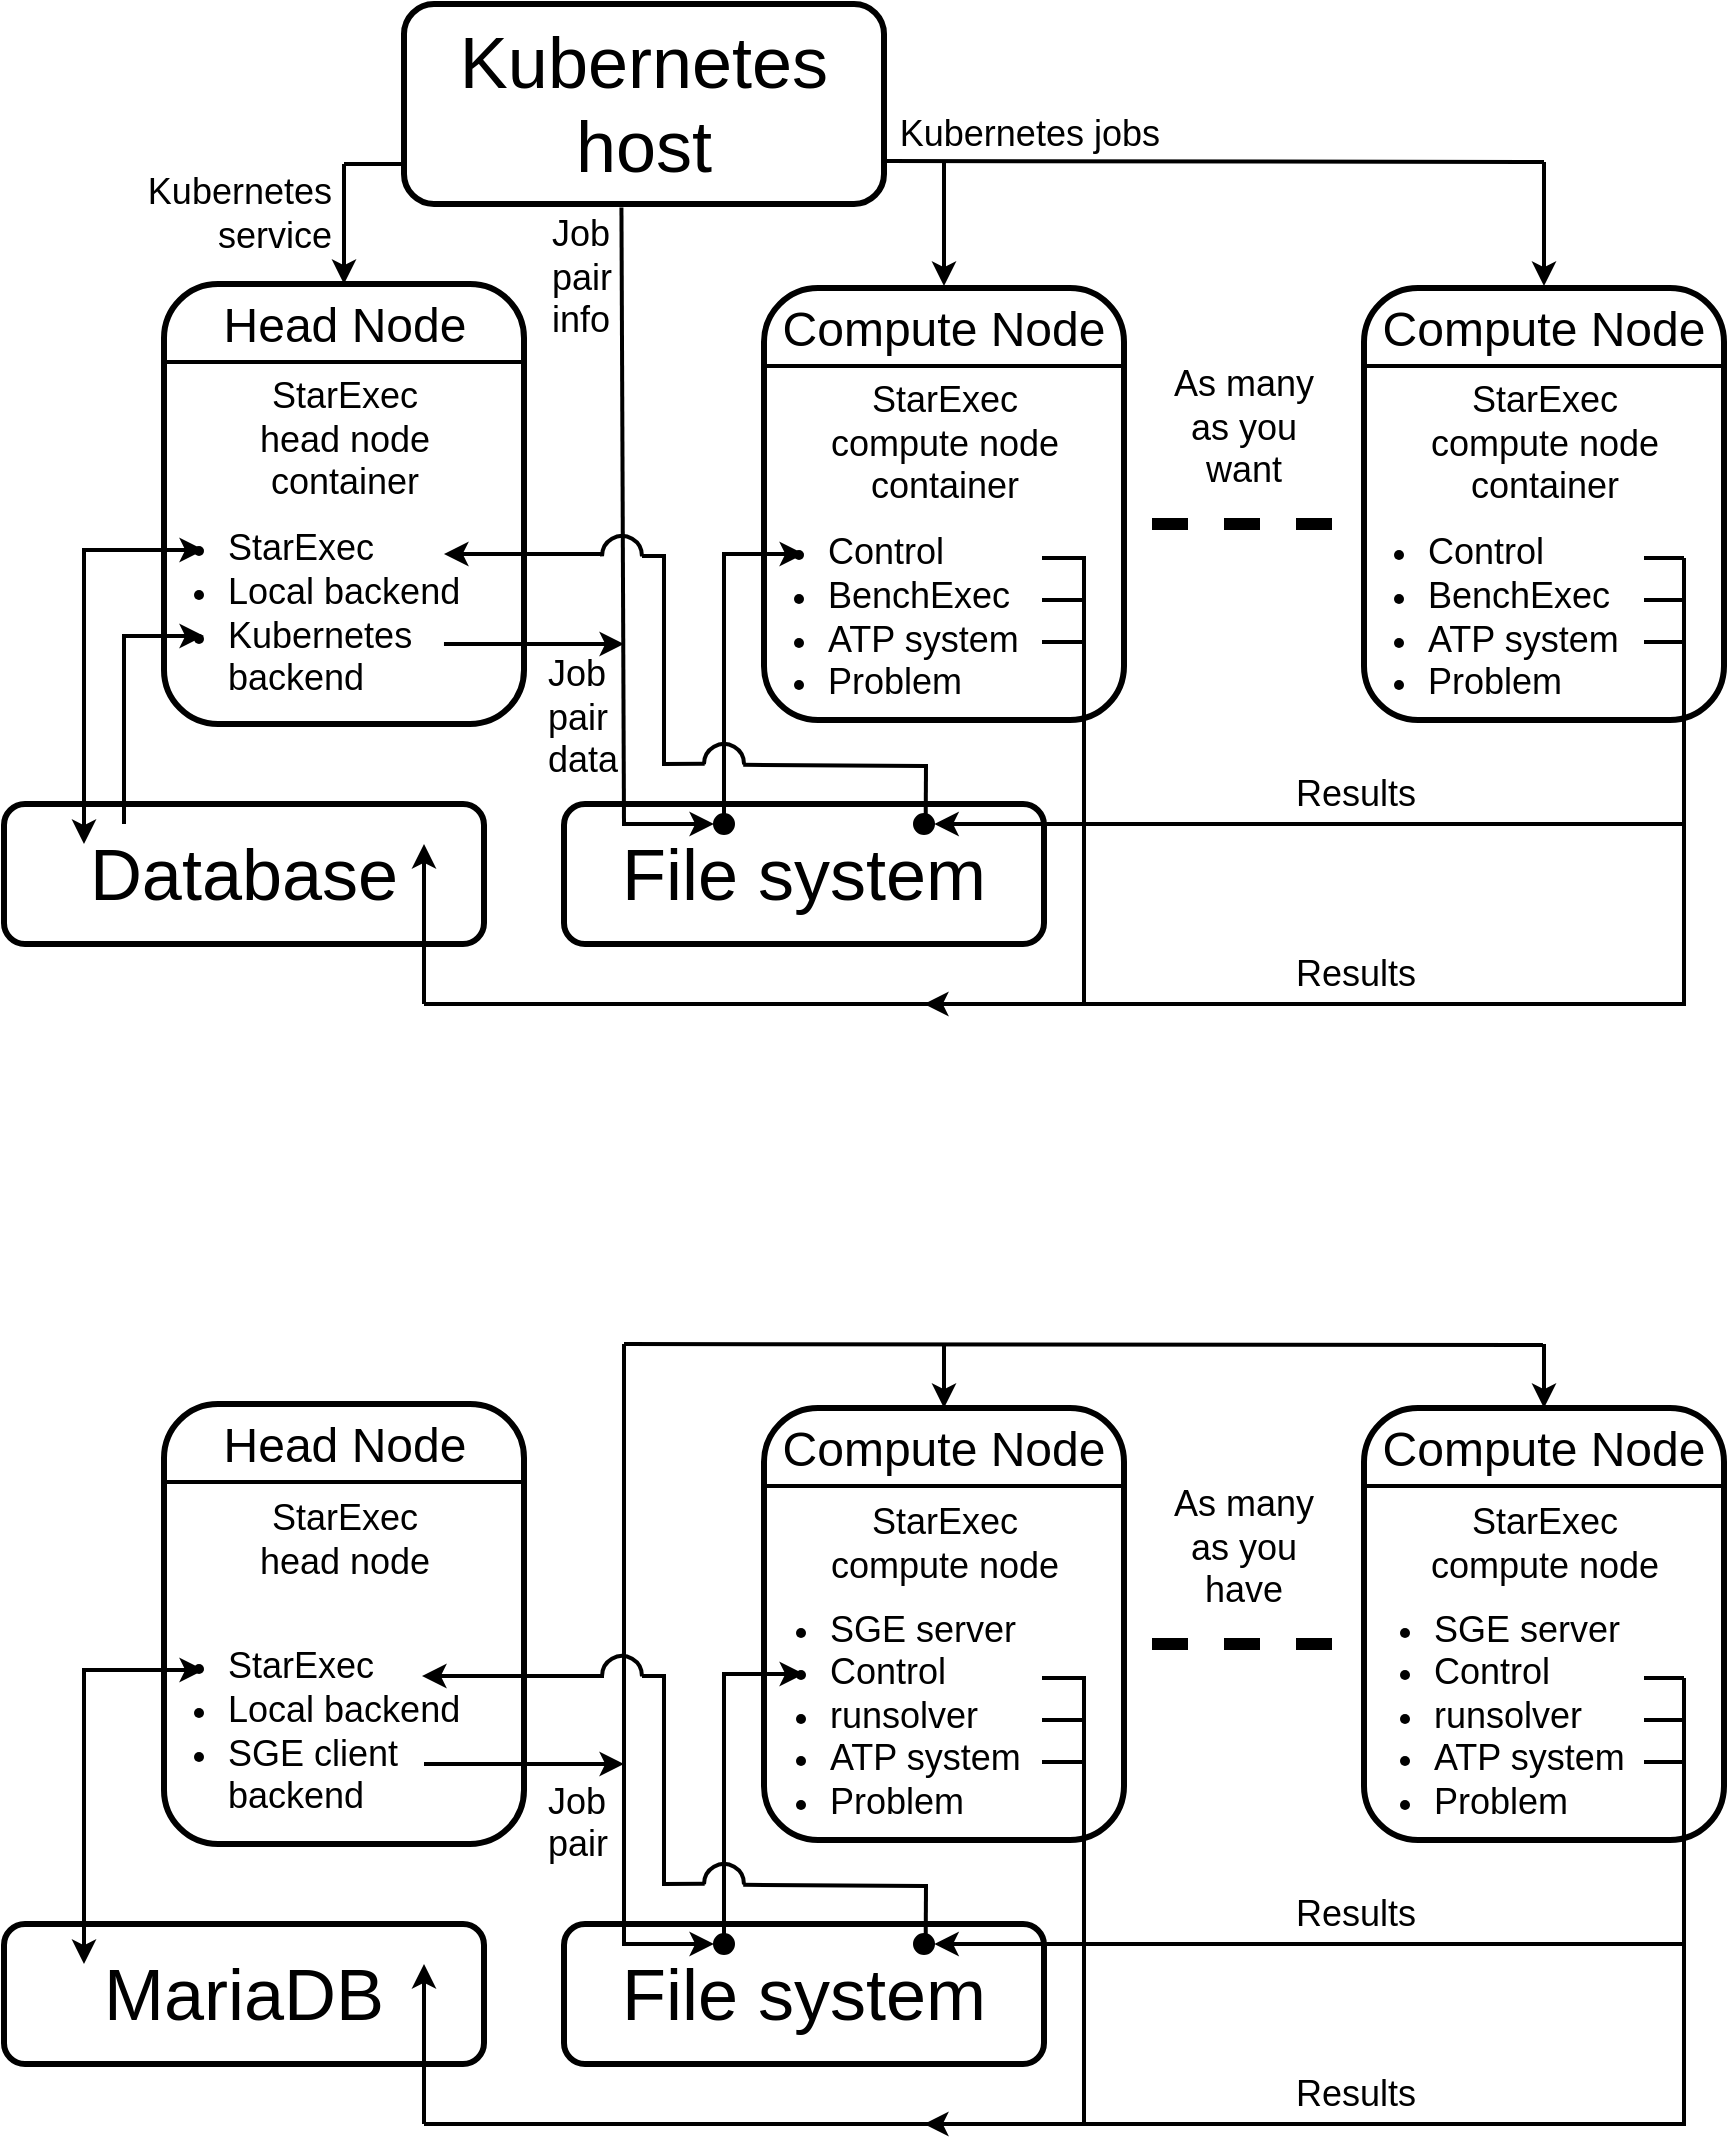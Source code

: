 <mxfile version="24.1.0" type="device">
  <diagram name="Page-1" id="QK5RZ8yjPA_ozSYLNsLS">
    <mxGraphModel dx="685" dy="589" grid="1" gridSize="10" guides="1" tooltips="1" connect="0" arrows="0" fold="1" page="1" pageScale="1" pageWidth="1100" pageHeight="850" math="0" shadow="0">
      <root>
        <mxCell id="0" />
        <mxCell id="1" parent="0" />
        <mxCell id="i8nAKIxyEa4UH_frVO4T-12" value="" style="group" parent="1" vertex="1" connectable="0">
          <mxGeometry x="80" y="490" width="240" height="90" as="geometry" />
        </mxCell>
        <mxCell id="i8nAKIxyEa4UH_frVO4T-5" value="" style="rounded=1;whiteSpace=wrap;html=1;strokeWidth=3;container=0;" parent="i8nAKIxyEa4UH_frVO4T-12" vertex="1">
          <mxGeometry y="10" width="240" height="70" as="geometry" />
        </mxCell>
        <mxCell id="i8nAKIxyEa4UH_frVO4T-6" value="&lt;p style=&quot;margin: 0px; font-variant-numeric: normal; font-variant-east-asian: normal; font-variant-alternates: normal; font-kerning: auto; font-optical-sizing: auto; font-feature-settings: normal; font-variation-settings: normal; font-variant-position: normal; font-stretch: normal; font-size: 36px; line-height: normal; text-align: start;&quot; class=&quot;p1&quot;&gt;Database&lt;/p&gt;" style="text;strokeColor=none;align=center;fillColor=none;html=1;verticalAlign=middle;whiteSpace=wrap;rounded=0;container=0;" parent="i8nAKIxyEa4UH_frVO4T-12" vertex="1">
          <mxGeometry x="5" width="230" height="90" as="geometry" />
        </mxCell>
        <mxCell id="i8nAKIxyEa4UH_frVO4T-13" value="" style="group;fillColor=none;" parent="1" vertex="1" connectable="0">
          <mxGeometry x="360" y="490" width="240" height="90" as="geometry" />
        </mxCell>
        <mxCell id="i8nAKIxyEa4UH_frVO4T-14" value="" style="rounded=1;whiteSpace=wrap;html=1;strokeWidth=3;container=0;fillColor=none;" parent="i8nAKIxyEa4UH_frVO4T-13" vertex="1">
          <mxGeometry y="10" width="240" height="70" as="geometry" />
        </mxCell>
        <mxCell id="i8nAKIxyEa4UH_frVO4T-15" value="&lt;p style=&quot;margin: 0px; font-variant-numeric: normal; font-variant-east-asian: normal; font-variant-alternates: normal; font-kerning: auto; font-optical-sizing: auto; font-feature-settings: normal; font-variation-settings: normal; font-variant-position: normal; font-stretch: normal; font-size: 36px; line-height: normal; text-align: start;&quot; class=&quot;p1&quot;&gt;File system&lt;/p&gt;" style="text;strokeColor=none;align=center;fillColor=none;html=1;verticalAlign=middle;whiteSpace=wrap;rounded=0;container=0;" parent="i8nAKIxyEa4UH_frVO4T-13" vertex="1">
          <mxGeometry x="5" width="230" height="90" as="geometry" />
        </mxCell>
        <mxCell id="GTZEqGsYLn5fTDWphI8U-33" value="" style="ellipse;whiteSpace=wrap;html=1;aspect=fixed;fillColor=#000000;" parent="i8nAKIxyEa4UH_frVO4T-13" vertex="1">
          <mxGeometry x="175" y="15" width="10" height="10" as="geometry" />
        </mxCell>
        <mxCell id="GTZEqGsYLn5fTDWphI8U-36" value="" style="ellipse;whiteSpace=wrap;html=1;aspect=fixed;fillColor=#000000;" parent="i8nAKIxyEa4UH_frVO4T-13" vertex="1">
          <mxGeometry x="75" y="15" width="10" height="10" as="geometry" />
        </mxCell>
        <mxCell id="GTZEqGsYLn5fTDWphI8U-50" value="" style="endArrow=classic;html=1;rounded=0;strokeWidth=2;entryX=0;entryY=0.5;entryDx=0;entryDy=0;" parent="i8nAKIxyEa4UH_frVO4T-13" target="GTZEqGsYLn5fTDWphI8U-36" edge="1">
          <mxGeometry width="50" height="50" relative="1" as="geometry">
            <mxPoint x="30" y="20" as="sourcePoint" />
            <mxPoint x="20" y="-160" as="targetPoint" />
          </mxGeometry>
        </mxCell>
        <mxCell id="GTZEqGsYLn5fTDWphI8U-23" value="" style="group;fillColor=none;" parent="1" vertex="1" connectable="0">
          <mxGeometry x="450" y="242" width="190" height="216" as="geometry" />
        </mxCell>
        <mxCell id="GTZEqGsYLn5fTDWphI8U-6" value="" style="rounded=1;whiteSpace=wrap;html=1;strokeWidth=3;" parent="GTZEqGsYLn5fTDWphI8U-23" vertex="1">
          <mxGeometry x="10" width="180" height="216" as="geometry" />
        </mxCell>
        <mxCell id="GTZEqGsYLn5fTDWphI8U-7" value="&lt;font style=&quot;font-size: 24px;&quot;&gt;Compute Node&lt;/font&gt;" style="text;strokeColor=none;align=center;fillColor=none;html=1;verticalAlign=middle;whiteSpace=wrap;rounded=0;" parent="GTZEqGsYLn5fTDWphI8U-23" vertex="1">
          <mxGeometry x="13.5" y="6" width="171.5" height="30" as="geometry" />
        </mxCell>
        <mxCell id="GTZEqGsYLn5fTDWphI8U-8" value="&lt;font style=&quot;font-size: 18px;&quot;&gt;StarExec&lt;/font&gt;&lt;div style=&quot;font-size: 18px;&quot;&gt;&lt;font style=&quot;font-size: 18px;&quot;&gt;compute node&lt;/font&gt;&lt;/div&gt;&lt;div style=&quot;font-size: 18px;&quot;&gt;&lt;font style=&quot;font-size: 18px;&quot;&gt;container&lt;/font&gt;&lt;/div&gt;" style="text;strokeColor=none;align=center;fillColor=none;html=1;verticalAlign=middle;whiteSpace=wrap;rounded=0;" parent="GTZEqGsYLn5fTDWphI8U-23" vertex="1">
          <mxGeometry x="17.5" y="46" width="165" height="64" as="geometry" />
        </mxCell>
        <mxCell id="GTZEqGsYLn5fTDWphI8U-9" value="&lt;ul style=&quot;font-size: 18px;&quot;&gt;&lt;li&gt;&lt;font style=&quot;font-size: 18px;&quot;&gt;Control&lt;/font&gt;&lt;/li&gt;&lt;li&gt;BenchExec&lt;/li&gt;&lt;li&gt;&lt;font style=&quot;font-size: 18px;&quot;&gt;ATP system&lt;/font&gt;&lt;/li&gt;&lt;li&gt;&lt;font style=&quot;font-size: 18px;&quot;&gt;Problem&lt;/font&gt;&lt;/li&gt;&lt;/ul&gt;" style="text;strokeColor=none;align=left;fillColor=none;html=1;verticalAlign=middle;whiteSpace=wrap;rounded=0;" parent="GTZEqGsYLn5fTDWphI8U-23" vertex="1">
          <mxGeometry y="120" width="165" height="90" as="geometry" />
        </mxCell>
        <mxCell id="GTZEqGsYLn5fTDWphI8U-10" value="" style="endArrow=none;html=1;rounded=0;strokeWidth=2;" parent="GTZEqGsYLn5fTDWphI8U-23" edge="1">
          <mxGeometry width="50" height="50" relative="1" as="geometry">
            <mxPoint x="10" y="39" as="sourcePoint" />
            <mxPoint x="190" y="39" as="targetPoint" />
          </mxGeometry>
        </mxCell>
        <mxCell id="GTZEqGsYLn5fTDWphI8U-11" style="edgeStyle=orthogonalEdgeStyle;rounded=0;orthogonalLoop=1;jettySize=auto;html=1;exitX=0.5;exitY=1;exitDx=0;exitDy=0;" parent="GTZEqGsYLn5fTDWphI8U-23" source="GTZEqGsYLn5fTDWphI8U-6" target="GTZEqGsYLn5fTDWphI8U-6" edge="1">
          <mxGeometry relative="1" as="geometry" />
        </mxCell>
        <mxCell id="GTZEqGsYLn5fTDWphI8U-89" value="" style="endArrow=none;html=1;rounded=0;strokeWidth=2;" parent="GTZEqGsYLn5fTDWphI8U-23" edge="1">
          <mxGeometry width="50" height="50" relative="1" as="geometry">
            <mxPoint x="149" y="135" as="sourcePoint" />
            <mxPoint x="169" y="135" as="targetPoint" />
          </mxGeometry>
        </mxCell>
        <mxCell id="GTZEqGsYLn5fTDWphI8U-54" value="" style="endArrow=classic;html=1;rounded=0;strokeWidth=2;entryX=0.182;entryY=0.089;entryDx=0;entryDy=0;entryPerimeter=0;" parent="GTZEqGsYLn5fTDWphI8U-23" edge="1">
          <mxGeometry width="50" height="50" relative="1" as="geometry">
            <mxPoint x="-10" y="133" as="sourcePoint" />
            <mxPoint x="30.03" y="133.01" as="targetPoint" />
          </mxGeometry>
        </mxCell>
        <mxCell id="GTZEqGsYLn5fTDWphI8U-24" value="" style="group" parent="1" vertex="1" connectable="0">
          <mxGeometry x="750" y="242" width="190" height="216" as="geometry" />
        </mxCell>
        <mxCell id="GTZEqGsYLn5fTDWphI8U-25" value="" style="rounded=1;whiteSpace=wrap;html=1;strokeWidth=3;fillColor=default;" parent="GTZEqGsYLn5fTDWphI8U-24" vertex="1">
          <mxGeometry x="10" width="180" height="216" as="geometry" />
        </mxCell>
        <mxCell id="GTZEqGsYLn5fTDWphI8U-26" value="&lt;font style=&quot;font-size: 24px;&quot;&gt;Compute Node&lt;/font&gt;" style="text;strokeColor=none;align=center;fillColor=none;html=1;verticalAlign=middle;whiteSpace=wrap;rounded=0;" parent="GTZEqGsYLn5fTDWphI8U-24" vertex="1">
          <mxGeometry x="13.5" y="6" width="171.5" height="30" as="geometry" />
        </mxCell>
        <mxCell id="GTZEqGsYLn5fTDWphI8U-27" value="&lt;font style=&quot;font-size: 18px;&quot;&gt;StarExec&lt;/font&gt;&lt;div style=&quot;font-size: 18px;&quot;&gt;&lt;font style=&quot;font-size: 18px;&quot;&gt;compute node&lt;/font&gt;&lt;/div&gt;&lt;div style=&quot;font-size: 18px;&quot;&gt;&lt;font style=&quot;font-size: 18px;&quot;&gt;container&lt;/font&gt;&lt;/div&gt;" style="text;strokeColor=none;align=center;fillColor=none;html=1;verticalAlign=middle;whiteSpace=wrap;rounded=0;" parent="GTZEqGsYLn5fTDWphI8U-24" vertex="1">
          <mxGeometry x="17.5" y="46" width="165" height="64" as="geometry" />
        </mxCell>
        <mxCell id="GTZEqGsYLn5fTDWphI8U-28" value="&lt;ul style=&quot;font-size: 18px;&quot;&gt;&lt;li&gt;&lt;font style=&quot;font-size: 18px;&quot;&gt;Control&lt;/font&gt;&lt;/li&gt;&lt;li&gt;BenchExec&lt;/li&gt;&lt;li&gt;&lt;font style=&quot;font-size: 18px;&quot;&gt;ATP system&lt;/font&gt;&lt;/li&gt;&lt;li&gt;&lt;font style=&quot;font-size: 18px;&quot;&gt;Problem&lt;/font&gt;&lt;/li&gt;&lt;/ul&gt;" style="text;strokeColor=none;align=left;fillColor=none;html=1;verticalAlign=middle;whiteSpace=wrap;rounded=0;" parent="GTZEqGsYLn5fTDWphI8U-24" vertex="1">
          <mxGeometry y="120" width="165" height="90" as="geometry" />
        </mxCell>
        <mxCell id="GTZEqGsYLn5fTDWphI8U-29" value="" style="endArrow=none;html=1;rounded=0;strokeWidth=2;" parent="GTZEqGsYLn5fTDWphI8U-24" edge="1">
          <mxGeometry width="50" height="50" relative="1" as="geometry">
            <mxPoint x="10" y="39" as="sourcePoint" />
            <mxPoint x="190" y="39" as="targetPoint" />
          </mxGeometry>
        </mxCell>
        <mxCell id="GTZEqGsYLn5fTDWphI8U-30" style="edgeStyle=orthogonalEdgeStyle;rounded=0;orthogonalLoop=1;jettySize=auto;html=1;exitX=0.5;exitY=1;exitDx=0;exitDy=0;" parent="GTZEqGsYLn5fTDWphI8U-24" source="GTZEqGsYLn5fTDWphI8U-25" target="GTZEqGsYLn5fTDWphI8U-25" edge="1">
          <mxGeometry relative="1" as="geometry" />
        </mxCell>
        <mxCell id="GTZEqGsYLn5fTDWphI8U-41" value="" style="endArrow=none;html=1;rounded=0;strokeWidth=2;" parent="GTZEqGsYLn5fTDWphI8U-24" edge="1">
          <mxGeometry width="50" height="50" relative="1" as="geometry">
            <mxPoint x="150" y="156" as="sourcePoint" />
            <mxPoint x="170" y="156" as="targetPoint" />
          </mxGeometry>
        </mxCell>
        <mxCell id="GTZEqGsYLn5fTDWphI8U-31" value="" style="endArrow=none;dashed=1;html=1;rounded=0;strokeWidth=6;entryX=0;entryY=0;entryDx=0;entryDy=0;" parent="1" edge="1">
          <mxGeometry width="50" height="50" relative="1" as="geometry">
            <mxPoint x="654" y="360" as="sourcePoint" />
            <mxPoint x="754" y="360" as="targetPoint" />
          </mxGeometry>
        </mxCell>
        <mxCell id="GTZEqGsYLn5fTDWphI8U-32" value="&lt;span style=&quot;font-size: 18px;&quot;&gt;As many&lt;/span&gt;&lt;div&gt;&lt;span style=&quot;font-size: 18px;&quot;&gt;as you&lt;/span&gt;&lt;/div&gt;&lt;div&gt;&lt;span style=&quot;font-size: 18px;&quot;&gt;want&lt;/span&gt;&lt;/div&gt;" style="text;strokeColor=none;align=center;fillColor=none;html=1;verticalAlign=middle;whiteSpace=wrap;rounded=0;" parent="1" vertex="1">
          <mxGeometry x="650" y="280" width="100" height="64" as="geometry" />
        </mxCell>
        <mxCell id="GTZEqGsYLn5fTDWphI8U-38" value="" style="endArrow=none;html=1;rounded=0;strokeWidth=2;" parent="1" edge="1">
          <mxGeometry width="50" height="50" relative="1" as="geometry">
            <mxPoint x="920" y="601" as="sourcePoint" />
            <mxPoint x="920" y="377" as="targetPoint" />
          </mxGeometry>
        </mxCell>
        <mxCell id="GTZEqGsYLn5fTDWphI8U-40" value="" style="endArrow=none;html=1;rounded=0;strokeWidth=2;" parent="1" edge="1">
          <mxGeometry width="50" height="50" relative="1" as="geometry">
            <mxPoint x="900" y="377" as="sourcePoint" />
            <mxPoint x="920" y="377" as="targetPoint" />
          </mxGeometry>
        </mxCell>
        <mxCell id="GTZEqGsYLn5fTDWphI8U-42" value="" style="endArrow=none;html=1;rounded=0;strokeWidth=2;" parent="1" edge="1">
          <mxGeometry width="50" height="50" relative="1" as="geometry">
            <mxPoint x="900" y="419" as="sourcePoint" />
            <mxPoint x="920" y="419" as="targetPoint" />
          </mxGeometry>
        </mxCell>
        <mxCell id="GTZEqGsYLn5fTDWphI8U-44" value="" style="endArrow=classic;html=1;rounded=0;strokeWidth=2;entryX=1.014;entryY=0.5;entryDx=0;entryDy=0;entryPerimeter=0;" parent="1" target="GTZEqGsYLn5fTDWphI8U-33" edge="1">
          <mxGeometry width="50" height="50" relative="1" as="geometry">
            <mxPoint x="920" y="510" as="sourcePoint" />
            <mxPoint x="550" y="510" as="targetPoint" />
          </mxGeometry>
        </mxCell>
        <mxCell id="GTZEqGsYLn5fTDWphI8U-45" value="" style="endArrow=classic;html=1;rounded=0;strokeWidth=2;entryX=0.5;entryY=0;entryDx=0;entryDy=0;" parent="1" target="i8nAKIxyEa4UH_frVO4T-21" edge="1">
          <mxGeometry width="50" height="50" relative="1" as="geometry">
            <mxPoint x="250" y="180" as="sourcePoint" />
            <mxPoint x="450" y="460" as="targetPoint" />
          </mxGeometry>
        </mxCell>
        <mxCell id="GTZEqGsYLn5fTDWphI8U-46" value="" style="endArrow=classic;html=1;rounded=0;strokeWidth=2;" parent="1" edge="1">
          <mxGeometry width="50" height="50" relative="1" as="geometry">
            <mxPoint x="120" y="372" as="sourcePoint" />
            <mxPoint x="120" y="520" as="targetPoint" />
          </mxGeometry>
        </mxCell>
        <mxCell id="GTZEqGsYLn5fTDWphI8U-47" value="" style="endArrow=classic;html=1;rounded=0;strokeWidth=2;" parent="1" edge="1">
          <mxGeometry width="50" height="50" relative="1" as="geometry">
            <mxPoint x="120" y="373" as="sourcePoint" />
            <mxPoint x="180" y="373" as="targetPoint" />
          </mxGeometry>
        </mxCell>
        <mxCell id="GTZEqGsYLn5fTDWphI8U-48" value="" style="endArrow=none;html=1;rounded=0;strokeWidth=2;" parent="1" edge="1">
          <mxGeometry width="50" height="50" relative="1" as="geometry">
            <mxPoint x="140" y="510" as="sourcePoint" />
            <mxPoint x="140" y="415" as="targetPoint" />
          </mxGeometry>
        </mxCell>
        <mxCell id="GTZEqGsYLn5fTDWphI8U-51" value="&lt;div&gt;&lt;span style=&quot;font-size: 18px;&quot;&gt;Job&lt;/span&gt;&lt;/div&gt;&lt;div&gt;&lt;span style=&quot;font-size: 18px; background-color: initial;&quot;&gt;pair&lt;/span&gt;&lt;/div&gt;&lt;div&gt;&lt;span style=&quot;font-size: 18px; background-color: initial;&quot;&gt;info&lt;/span&gt;&lt;br&gt;&lt;/div&gt;" style="text;strokeColor=none;align=left;fillColor=none;html=1;verticalAlign=middle;whiteSpace=wrap;rounded=0;" parent="1" vertex="1">
          <mxGeometry x="352" y="205" width="40" height="64" as="geometry" />
        </mxCell>
        <mxCell id="GTZEqGsYLn5fTDWphI8U-52" value="" style="endArrow=none;html=1;rounded=0;strokeWidth=2;exitX=0.453;exitY=1.018;exitDx=0;exitDy=0;exitPerimeter=0;" parent="1" source="i8nAKIxyEa4UH_frVO4T-1" edge="1">
          <mxGeometry width="50" height="50" relative="1" as="geometry">
            <mxPoint x="390" y="30" as="sourcePoint" />
            <mxPoint x="390" y="511" as="targetPoint" />
          </mxGeometry>
        </mxCell>
        <mxCell id="GTZEqGsYLn5fTDWphI8U-53" value="" style="endArrow=none;html=1;rounded=0;strokeWidth=2;" parent="1" edge="1">
          <mxGeometry width="50" height="50" relative="1" as="geometry">
            <mxPoint x="440" y="374" as="sourcePoint" />
            <mxPoint x="440" y="514" as="targetPoint" />
          </mxGeometry>
        </mxCell>
        <mxCell id="GTZEqGsYLn5fTDWphI8U-88" value="" style="endArrow=none;html=1;rounded=0;strokeWidth=2;" parent="1" edge="1">
          <mxGeometry width="50" height="50" relative="1" as="geometry">
            <mxPoint x="620" y="600" as="sourcePoint" />
            <mxPoint x="620" y="376" as="targetPoint" />
          </mxGeometry>
        </mxCell>
        <mxCell id="GTZEqGsYLn5fTDWphI8U-90" value="" style="endArrow=none;html=1;rounded=0;strokeWidth=2;" parent="1" edge="1">
          <mxGeometry width="50" height="50" relative="1" as="geometry">
            <mxPoint x="599" y="398" as="sourcePoint" />
            <mxPoint x="619" y="398" as="targetPoint" />
          </mxGeometry>
        </mxCell>
        <mxCell id="GTZEqGsYLn5fTDWphI8U-91" value="" style="endArrow=none;html=1;rounded=0;strokeWidth=2;" parent="1" edge="1">
          <mxGeometry width="50" height="50" relative="1" as="geometry">
            <mxPoint x="599" y="419" as="sourcePoint" />
            <mxPoint x="619" y="419" as="targetPoint" />
          </mxGeometry>
        </mxCell>
        <mxCell id="GTZEqGsYLn5fTDWphI8U-92" value="" style="endArrow=none;html=1;rounded=0;strokeWidth=2;entryX=0.586;entryY=-0.021;entryDx=0;entryDy=0;entryPerimeter=0;" parent="1" edge="1">
          <mxGeometry width="50" height="50" relative="1" as="geometry">
            <mxPoint x="541" y="480" as="sourcePoint" />
            <mxPoint x="540.86" y="505.79" as="targetPoint" />
          </mxGeometry>
        </mxCell>
        <mxCell id="GTZEqGsYLn5fTDWphI8U-93" value="" style="endArrow=none;html=1;rounded=0;strokeWidth=2;exitX=0.98;exitY=0.47;exitDx=0;exitDy=0;exitPerimeter=0;" parent="1" edge="1">
          <mxGeometry width="50" height="50" relative="1" as="geometry">
            <mxPoint x="449.6" y="480.4" as="sourcePoint" />
            <mxPoint x="540" y="481" as="targetPoint" />
          </mxGeometry>
        </mxCell>
        <mxCell id="4HpDZAh3RYJfs15AUqm1-1" value="" style="verticalLabelPosition=bottom;verticalAlign=top;html=1;shape=mxgraph.basic.arc;startAngle=0.747;endAngle=0.254;strokeWidth=2;" parent="1" vertex="1">
          <mxGeometry x="430" y="470" width="20" height="20" as="geometry" />
        </mxCell>
        <mxCell id="4HpDZAh3RYJfs15AUqm1-6" value="" style="endArrow=none;html=1;rounded=0;strokeWidth=2;" parent="1" edge="1">
          <mxGeometry width="50" height="50" relative="1" as="geometry">
            <mxPoint x="290" y="600" as="sourcePoint" />
            <mxPoint x="550" y="600" as="targetPoint" />
          </mxGeometry>
        </mxCell>
        <mxCell id="4HpDZAh3RYJfs15AUqm1-7" value="" style="endArrow=classic;html=1;rounded=0;strokeWidth=2;" parent="1" edge="1">
          <mxGeometry width="50" height="50" relative="1" as="geometry">
            <mxPoint x="290" y="600" as="sourcePoint" />
            <mxPoint x="290" y="520" as="targetPoint" />
          </mxGeometry>
        </mxCell>
        <mxCell id="4HpDZAh3RYJfs15AUqm1-8" value="&lt;font style=&quot;font-size: 18px;&quot;&gt;Results&lt;/font&gt;" style="text;strokeColor=none;align=center;fillColor=none;html=1;verticalAlign=middle;whiteSpace=wrap;rounded=0;" parent="1" vertex="1">
          <mxGeometry x="670" y="480" width="171.5" height="30" as="geometry" />
        </mxCell>
        <mxCell id="4HpDZAh3RYJfs15AUqm1-9" value="&lt;font style=&quot;font-size: 18px;&quot;&gt;Results&lt;/font&gt;" style="text;strokeColor=none;align=center;fillColor=none;html=1;verticalAlign=middle;whiteSpace=wrap;rounded=0;" parent="1" vertex="1">
          <mxGeometry x="670" y="570" width="171.5" height="30" as="geometry" />
        </mxCell>
        <mxCell id="4HpDZAh3RYJfs15AUqm1-10" value="" style="endArrow=classic;html=1;rounded=0;strokeWidth=2;" parent="1" edge="1">
          <mxGeometry width="50" height="50" relative="1" as="geometry">
            <mxPoint x="920" y="600" as="sourcePoint" />
            <mxPoint x="540" y="600" as="targetPoint" />
          </mxGeometry>
        </mxCell>
        <mxCell id="4HpDZAh3RYJfs15AUqm1-11" value="&lt;div&gt;&lt;span style=&quot;font-size: 18px;&quot;&gt;Job&lt;/span&gt;&lt;/div&gt;&lt;div&gt;&lt;span style=&quot;font-size: 18px; background-color: initial;&quot;&gt;pair&lt;/span&gt;&lt;/div&gt;&lt;div&gt;&lt;span style=&quot;font-size: 18px; background-color: initial;&quot;&gt;data&lt;/span&gt;&lt;br&gt;&lt;/div&gt;" style="text;strokeColor=none;align=left;fillColor=none;html=1;verticalAlign=middle;whiteSpace=wrap;rounded=0;" parent="1" vertex="1">
          <mxGeometry x="350" y="425" width="40" height="64" as="geometry" />
        </mxCell>
        <mxCell id="4HpDZAh3RYJfs15AUqm1-12" value="" style="endArrow=classic;html=1;rounded=0;strokeWidth=2;exitX=0.909;exitY=0.667;exitDx=0;exitDy=0;exitPerimeter=0;" parent="1" source="GTZEqGsYLn5fTDWphI8U-1" edge="1">
          <mxGeometry width="50" height="50" relative="1" as="geometry">
            <mxPoint x="530" y="490" as="sourcePoint" />
            <mxPoint x="390" y="420" as="targetPoint" />
          </mxGeometry>
        </mxCell>
        <mxCell id="4HpDZAh3RYJfs15AUqm1-13" value="" style="group" parent="1" vertex="1" connectable="0">
          <mxGeometry x="280" y="100" width="240" height="100" as="geometry" />
        </mxCell>
        <mxCell id="i8nAKIxyEa4UH_frVO4T-1" value="" style="rounded=1;whiteSpace=wrap;html=1;strokeWidth=3;fillColor=none;" parent="4HpDZAh3RYJfs15AUqm1-13" vertex="1">
          <mxGeometry width="240" height="100" as="geometry" />
        </mxCell>
        <mxCell id="i8nAKIxyEa4UH_frVO4T-2" value="&lt;p style=&quot;margin: 0px; font-variant-numeric: normal; font-variant-east-asian: normal; font-variant-alternates: normal; font-kerning: auto; font-optical-sizing: auto; font-feature-settings: normal; font-variation-settings: normal; font-variant-position: normal; font-stretch: normal; font-size: 36px; line-height: normal; text-align: start;&quot; class=&quot;p1&quot;&gt;Kubernetes&lt;/p&gt;&lt;p style=&quot;margin: 0px; font-variant-numeric: normal; font-variant-east-asian: normal; font-variant-alternates: normal; font-kerning: auto; font-optical-sizing: auto; font-feature-settings: normal; font-variation-settings: normal; font-variant-position: normal; font-stretch: normal; font-size: 36px; line-height: normal;&quot; class=&quot;p1&quot;&gt;host&lt;/p&gt;" style="text;strokeColor=none;align=center;fillColor=none;html=1;verticalAlign=middle;whiteSpace=wrap;rounded=0;" parent="4HpDZAh3RYJfs15AUqm1-13" vertex="1">
          <mxGeometry x="5" y="5" width="230" height="90" as="geometry" />
        </mxCell>
        <mxCell id="4HpDZAh3RYJfs15AUqm1-14" value="&lt;font style=&quot;font-size: 18px;&quot;&gt;Kubernetes&lt;/font&gt;&lt;div&gt;&lt;font style=&quot;font-size: 18px;&quot;&gt;service&lt;/font&gt;&lt;/div&gt;" style="text;strokeColor=none;align=right;fillColor=none;html=1;verticalAlign=middle;whiteSpace=wrap;rounded=0;" parent="1" vertex="1">
          <mxGeometry x="145" y="180" width="100.75" height="50" as="geometry" />
        </mxCell>
        <mxCell id="4HpDZAh3RYJfs15AUqm1-15" value="" style="endArrow=none;html=1;rounded=0;strokeWidth=2;" parent="1" edge="1">
          <mxGeometry width="50" height="50" relative="1" as="geometry">
            <mxPoint x="250" y="180" as="sourcePoint" />
            <mxPoint x="280" y="180" as="targetPoint" />
          </mxGeometry>
        </mxCell>
        <mxCell id="4HpDZAh3RYJfs15AUqm1-16" value="" style="endArrow=classic;html=1;rounded=0;strokeWidth=2;entryX=0.909;entryY=0.222;entryDx=0;entryDy=0;entryPerimeter=0;" parent="1" edge="1">
          <mxGeometry width="50" height="50" relative="1" as="geometry">
            <mxPoint x="380" y="375" as="sourcePoint" />
            <mxPoint x="299.985" y="374.98" as="targetPoint" />
          </mxGeometry>
        </mxCell>
        <mxCell id="4HpDZAh3RYJfs15AUqm1-17" value="" style="group" parent="1" vertex="1" connectable="0">
          <mxGeometry x="140" y="240" width="200" height="220" as="geometry" />
        </mxCell>
        <mxCell id="GTZEqGsYLn5fTDWphI8U-49" value="" style="endArrow=classic;html=1;rounded=0;strokeWidth=2;" parent="4HpDZAh3RYJfs15AUqm1-17" edge="1">
          <mxGeometry width="50" height="50" relative="1" as="geometry">
            <mxPoint y="176" as="sourcePoint" />
            <mxPoint x="40" y="176" as="targetPoint" />
          </mxGeometry>
        </mxCell>
        <mxCell id="i8nAKIxyEa4UH_frVO4T-21" value="" style="rounded=1;whiteSpace=wrap;html=1;strokeWidth=3;fillColor=none;" parent="4HpDZAh3RYJfs15AUqm1-17" vertex="1">
          <mxGeometry x="20" width="180" height="220" as="geometry" />
        </mxCell>
        <mxCell id="i8nAKIxyEa4UH_frVO4T-17" value="&lt;font style=&quot;font-size: 24px;&quot;&gt;Head Node&lt;/font&gt;" style="text;strokeColor=none;align=center;fillColor=none;html=1;verticalAlign=middle;whiteSpace=wrap;rounded=0;" parent="4HpDZAh3RYJfs15AUqm1-17" vertex="1">
          <mxGeometry x="37.5" y="6" width="145" height="30" as="geometry" />
        </mxCell>
        <mxCell id="i8nAKIxyEa4UH_frVO4T-23" value="&lt;font style=&quot;font-size: 18px;&quot;&gt;StarExec&lt;/font&gt;&lt;div style=&quot;font-size: 18px;&quot;&gt;&lt;font style=&quot;font-size: 18px;&quot;&gt;head node&lt;/font&gt;&lt;/div&gt;&lt;div style=&quot;font-size: 18px;&quot;&gt;&lt;font style=&quot;font-size: 18px;&quot;&gt;container&lt;/font&gt;&lt;/div&gt;" style="text;strokeColor=none;align=center;fillColor=none;html=1;verticalAlign=middle;whiteSpace=wrap;rounded=0;" parent="4HpDZAh3RYJfs15AUqm1-17" vertex="1">
          <mxGeometry x="27.5" y="46" width="165" height="64" as="geometry" />
        </mxCell>
        <mxCell id="GTZEqGsYLn5fTDWphI8U-1" value="&lt;ul style=&quot;font-size: 18px;&quot;&gt;&lt;li&gt;&lt;font style=&quot;font-size: 18px;&quot;&gt;StarExec&lt;/font&gt;&lt;/li&gt;&lt;li&gt;&lt;font style=&quot;font-size: 18px;&quot;&gt;Local backend&lt;/font&gt;&lt;/li&gt;&lt;li&gt;&lt;font style=&quot;font-size: 18px;&quot;&gt;Kubernetes backend&lt;/font&gt;&lt;/li&gt;&lt;/ul&gt;" style="text;strokeColor=none;align=left;fillColor=none;html=1;verticalAlign=middle;whiteSpace=wrap;rounded=0;" parent="4HpDZAh3RYJfs15AUqm1-17" vertex="1">
          <mxGeometry x="10" y="120" width="165" height="90" as="geometry" />
        </mxCell>
        <mxCell id="GTZEqGsYLn5fTDWphI8U-2" value="" style="endArrow=none;html=1;rounded=0;strokeWidth=2;" parent="4HpDZAh3RYJfs15AUqm1-17" edge="1">
          <mxGeometry width="50" height="50" relative="1" as="geometry">
            <mxPoint x="20" y="39" as="sourcePoint" />
            <mxPoint x="200" y="39" as="targetPoint" />
          </mxGeometry>
        </mxCell>
        <mxCell id="GTZEqGsYLn5fTDWphI8U-3" style="edgeStyle=orthogonalEdgeStyle;rounded=0;orthogonalLoop=1;jettySize=auto;html=1;exitX=0.5;exitY=1;exitDx=0;exitDy=0;" parent="4HpDZAh3RYJfs15AUqm1-17" source="i8nAKIxyEa4UH_frVO4T-21" target="i8nAKIxyEa4UH_frVO4T-21" edge="1">
          <mxGeometry relative="1" as="geometry" />
        </mxCell>
        <mxCell id="4HpDZAh3RYJfs15AUqm1-18" value="" style="endArrow=none;html=1;rounded=0;strokeWidth=2;" parent="1" edge="1">
          <mxGeometry width="50" height="50" relative="1" as="geometry">
            <mxPoint x="410" y="481" as="sourcePoint" />
            <mxPoint x="410" y="375" as="targetPoint" />
          </mxGeometry>
        </mxCell>
        <mxCell id="4HpDZAh3RYJfs15AUqm1-19" value="" style="endArrow=none;html=1;rounded=0;strokeWidth=2;entryX=0.017;entryY=0.496;entryDx=0;entryDy=0;entryPerimeter=0;" parent="1" edge="1">
          <mxGeometry width="50" height="50" relative="1" as="geometry">
            <mxPoint x="410" y="480" as="sourcePoint" />
            <mxPoint x="430.34" y="479.92" as="targetPoint" />
          </mxGeometry>
        </mxCell>
        <mxCell id="4HpDZAh3RYJfs15AUqm1-20" value="" style="verticalLabelPosition=bottom;verticalAlign=top;html=1;shape=mxgraph.basic.arc;startAngle=0.747;endAngle=0.254;strokeWidth=2;" parent="1" vertex="1">
          <mxGeometry x="379" y="366" width="20" height="20" as="geometry" />
        </mxCell>
        <mxCell id="4HpDZAh3RYJfs15AUqm1-21" value="" style="endArrow=none;html=1;rounded=0;strokeWidth=2;exitX=1.05;exitY=0.7;exitDx=0;exitDy=0;exitPerimeter=0;" parent="1" edge="1">
          <mxGeometry width="50" height="50" relative="1" as="geometry">
            <mxPoint x="399.0" y="376.0" as="sourcePoint" />
            <mxPoint x="409" y="376" as="targetPoint" />
          </mxGeometry>
        </mxCell>
        <mxCell id="4HpDZAh3RYJfs15AUqm1-22" value="" style="endArrow=none;html=1;rounded=0;strokeWidth=2;entryX=1.024;entryY=0.817;entryDx=0;entryDy=0;entryPerimeter=0;" parent="1" edge="1">
          <mxGeometry width="50" height="50" relative="1" as="geometry">
            <mxPoint x="850" y="179" as="sourcePoint" />
            <mxPoint x="520.52" y="178.53" as="targetPoint" />
          </mxGeometry>
        </mxCell>
        <mxCell id="4HpDZAh3RYJfs15AUqm1-23" value="" style="endArrow=classic;html=1;rounded=0;strokeWidth=2;entryX=0.5;entryY=0;entryDx=0;entryDy=0;" parent="1" edge="1">
          <mxGeometry width="50" height="50" relative="1" as="geometry">
            <mxPoint x="550" y="179" as="sourcePoint" />
            <mxPoint x="550" y="241" as="targetPoint" />
          </mxGeometry>
        </mxCell>
        <mxCell id="4HpDZAh3RYJfs15AUqm1-24" value="" style="endArrow=classic;html=1;rounded=0;strokeWidth=2;entryX=0.5;entryY=0;entryDx=0;entryDy=0;" parent="1" edge="1">
          <mxGeometry width="50" height="50" relative="1" as="geometry">
            <mxPoint x="850" y="179" as="sourcePoint" />
            <mxPoint x="850" y="241" as="targetPoint" />
          </mxGeometry>
        </mxCell>
        <mxCell id="4HpDZAh3RYJfs15AUqm1-25" value="&lt;font style=&quot;font-size: 18px;&quot;&gt;Kubernetes&amp;nbsp;&lt;/font&gt;&lt;span style=&quot;font-size: 18px; background-color: initial;&quot;&gt;jobs&lt;/span&gt;" style="text;strokeColor=none;align=right;fillColor=none;html=1;verticalAlign=middle;whiteSpace=wrap;rounded=0;" parent="1" vertex="1">
          <mxGeometry x="570" y="150" width="90" height="30" as="geometry" />
        </mxCell>
        <mxCell id="4HpDZAh3RYJfs15AUqm1-26" value="" style="group" parent="1" vertex="1" connectable="0">
          <mxGeometry x="80" y="1050" width="240" height="90" as="geometry" />
        </mxCell>
        <mxCell id="4HpDZAh3RYJfs15AUqm1-27" value="" style="rounded=1;whiteSpace=wrap;html=1;strokeWidth=3;container=0;" parent="4HpDZAh3RYJfs15AUqm1-26" vertex="1">
          <mxGeometry y="10" width="240" height="70" as="geometry" />
        </mxCell>
        <mxCell id="4HpDZAh3RYJfs15AUqm1-28" value="&lt;p style=&quot;margin: 0px; font-variant-numeric: normal; font-variant-east-asian: normal; font-variant-alternates: normal; font-kerning: auto; font-optical-sizing: auto; font-feature-settings: normal; font-variation-settings: normal; font-variant-position: normal; font-stretch: normal; font-size: 36px; line-height: normal; text-align: start;&quot; class=&quot;p1&quot;&gt;MariaDB&lt;/p&gt;" style="text;strokeColor=none;align=center;fillColor=none;html=1;verticalAlign=middle;whiteSpace=wrap;rounded=0;container=0;" parent="4HpDZAh3RYJfs15AUqm1-26" vertex="1">
          <mxGeometry x="5" width="230" height="90" as="geometry" />
        </mxCell>
        <mxCell id="4HpDZAh3RYJfs15AUqm1-29" value="" style="group;fillColor=none;" parent="1" vertex="1" connectable="0">
          <mxGeometry x="360" y="1050" width="240" height="90" as="geometry" />
        </mxCell>
        <mxCell id="4HpDZAh3RYJfs15AUqm1-30" value="" style="rounded=1;whiteSpace=wrap;html=1;strokeWidth=3;container=0;fillColor=none;" parent="4HpDZAh3RYJfs15AUqm1-29" vertex="1">
          <mxGeometry y="10" width="240" height="70" as="geometry" />
        </mxCell>
        <mxCell id="4HpDZAh3RYJfs15AUqm1-31" value="&lt;p style=&quot;margin: 0px; font-variant-numeric: normal; font-variant-east-asian: normal; font-variant-alternates: normal; font-kerning: auto; font-optical-sizing: auto; font-feature-settings: normal; font-variation-settings: normal; font-variant-position: normal; font-stretch: normal; font-size: 36px; line-height: normal; text-align: start;&quot; class=&quot;p1&quot;&gt;File system&lt;/p&gt;" style="text;strokeColor=none;align=center;fillColor=none;html=1;verticalAlign=middle;whiteSpace=wrap;rounded=0;container=0;" parent="4HpDZAh3RYJfs15AUqm1-29" vertex="1">
          <mxGeometry x="5" width="230" height="90" as="geometry" />
        </mxCell>
        <mxCell id="4HpDZAh3RYJfs15AUqm1-32" value="" style="ellipse;whiteSpace=wrap;html=1;aspect=fixed;fillColor=#000000;" parent="4HpDZAh3RYJfs15AUqm1-29" vertex="1">
          <mxGeometry x="175" y="15" width="10" height="10" as="geometry" />
        </mxCell>
        <mxCell id="4HpDZAh3RYJfs15AUqm1-33" value="" style="ellipse;whiteSpace=wrap;html=1;aspect=fixed;fillColor=#000000;" parent="4HpDZAh3RYJfs15AUqm1-29" vertex="1">
          <mxGeometry x="75" y="15" width="10" height="10" as="geometry" />
        </mxCell>
        <mxCell id="4HpDZAh3RYJfs15AUqm1-34" value="" style="endArrow=classic;html=1;rounded=0;strokeWidth=2;entryX=0;entryY=0.5;entryDx=0;entryDy=0;" parent="4HpDZAh3RYJfs15AUqm1-29" target="4HpDZAh3RYJfs15AUqm1-33" edge="1">
          <mxGeometry width="50" height="50" relative="1" as="geometry">
            <mxPoint x="30" y="20" as="sourcePoint" />
            <mxPoint x="20" y="-160" as="targetPoint" />
          </mxGeometry>
        </mxCell>
        <mxCell id="4HpDZAh3RYJfs15AUqm1-35" value="" style="group;fillColor=none;" parent="1" vertex="1" connectable="0">
          <mxGeometry x="450" y="802" width="190" height="216" as="geometry" />
        </mxCell>
        <mxCell id="4HpDZAh3RYJfs15AUqm1-36" value="" style="rounded=1;whiteSpace=wrap;html=1;strokeWidth=3;" parent="4HpDZAh3RYJfs15AUqm1-35" vertex="1">
          <mxGeometry x="10" width="180" height="216" as="geometry" />
        </mxCell>
        <mxCell id="4HpDZAh3RYJfs15AUqm1-37" value="&lt;font style=&quot;font-size: 24px;&quot;&gt;Compute Node&lt;/font&gt;" style="text;strokeColor=none;align=center;fillColor=none;html=1;verticalAlign=middle;whiteSpace=wrap;rounded=0;" parent="4HpDZAh3RYJfs15AUqm1-35" vertex="1">
          <mxGeometry x="13.5" y="6" width="171.5" height="30" as="geometry" />
        </mxCell>
        <mxCell id="4HpDZAh3RYJfs15AUqm1-38" value="&lt;font style=&quot;font-size: 18px;&quot;&gt;StarExec&lt;/font&gt;&lt;div style=&quot;font-size: 18px;&quot;&gt;&lt;font style=&quot;font-size: 18px;&quot;&gt;compute node&lt;/font&gt;&lt;/div&gt;" style="text;strokeColor=none;align=center;fillColor=none;html=1;verticalAlign=middle;whiteSpace=wrap;rounded=0;" parent="4HpDZAh3RYJfs15AUqm1-35" vertex="1">
          <mxGeometry x="17.5" y="46" width="165" height="44" as="geometry" />
        </mxCell>
        <mxCell id="4HpDZAh3RYJfs15AUqm1-39" value="&lt;ul style=&quot;font-size: 18px;&quot;&gt;&lt;li&gt;&lt;font style=&quot;font-size: 18px;&quot;&gt;SGE server&lt;/font&gt;&lt;/li&gt;&lt;li&gt;&lt;font style=&quot;font-size: 18px;&quot;&gt;Control&lt;/font&gt;&lt;/li&gt;&lt;li&gt;runsolver&lt;/li&gt;&lt;li&gt;&lt;font style=&quot;font-size: 18px;&quot;&gt;ATP system&lt;/font&gt;&lt;/li&gt;&lt;li&gt;&lt;font style=&quot;font-size: 18px;&quot;&gt;Problem&lt;/font&gt;&lt;/li&gt;&lt;/ul&gt;" style="text;strokeColor=none;align=left;fillColor=none;html=1;verticalAlign=middle;whiteSpace=wrap;rounded=0;" parent="4HpDZAh3RYJfs15AUqm1-35" vertex="1">
          <mxGeometry x="1" y="109" width="165" height="90" as="geometry" />
        </mxCell>
        <mxCell id="4HpDZAh3RYJfs15AUqm1-40" value="" style="endArrow=none;html=1;rounded=0;strokeWidth=2;" parent="4HpDZAh3RYJfs15AUqm1-35" edge="1">
          <mxGeometry width="50" height="50" relative="1" as="geometry">
            <mxPoint x="10" y="39" as="sourcePoint" />
            <mxPoint x="190" y="39" as="targetPoint" />
          </mxGeometry>
        </mxCell>
        <mxCell id="4HpDZAh3RYJfs15AUqm1-41" style="edgeStyle=orthogonalEdgeStyle;rounded=0;orthogonalLoop=1;jettySize=auto;html=1;exitX=0.5;exitY=1;exitDx=0;exitDy=0;" parent="4HpDZAh3RYJfs15AUqm1-35" source="4HpDZAh3RYJfs15AUqm1-36" target="4HpDZAh3RYJfs15AUqm1-36" edge="1">
          <mxGeometry relative="1" as="geometry" />
        </mxCell>
        <mxCell id="4HpDZAh3RYJfs15AUqm1-42" value="" style="endArrow=none;html=1;rounded=0;strokeWidth=2;" parent="4HpDZAh3RYJfs15AUqm1-35" edge="1">
          <mxGeometry width="50" height="50" relative="1" as="geometry">
            <mxPoint x="149" y="135" as="sourcePoint" />
            <mxPoint x="169" y="135" as="targetPoint" />
          </mxGeometry>
        </mxCell>
        <mxCell id="4HpDZAh3RYJfs15AUqm1-43" value="" style="endArrow=classic;html=1;rounded=0;strokeWidth=2;entryX=0.182;entryY=0.089;entryDx=0;entryDy=0;entryPerimeter=0;" parent="4HpDZAh3RYJfs15AUqm1-35" edge="1">
          <mxGeometry width="50" height="50" relative="1" as="geometry">
            <mxPoint x="-10" y="133" as="sourcePoint" />
            <mxPoint x="30.03" y="133.01" as="targetPoint" />
          </mxGeometry>
        </mxCell>
        <mxCell id="4HpDZAh3RYJfs15AUqm1-44" value="" style="group" parent="1" vertex="1" connectable="0">
          <mxGeometry x="750" y="802" width="190" height="216" as="geometry" />
        </mxCell>
        <mxCell id="4HpDZAh3RYJfs15AUqm1-45" value="" style="rounded=1;whiteSpace=wrap;html=1;strokeWidth=3;fillColor=default;" parent="4HpDZAh3RYJfs15AUqm1-44" vertex="1">
          <mxGeometry x="10" width="180" height="216" as="geometry" />
        </mxCell>
        <mxCell id="4HpDZAh3RYJfs15AUqm1-46" value="&lt;font style=&quot;font-size: 24px;&quot;&gt;Compute Node&lt;/font&gt;" style="text;strokeColor=none;align=center;fillColor=none;html=1;verticalAlign=middle;whiteSpace=wrap;rounded=0;" parent="4HpDZAh3RYJfs15AUqm1-44" vertex="1">
          <mxGeometry x="13.5" y="6" width="171.5" height="30" as="geometry" />
        </mxCell>
        <mxCell id="4HpDZAh3RYJfs15AUqm1-47" value="&lt;font style=&quot;font-size: 18px;&quot;&gt;StarExec&lt;/font&gt;&lt;div style=&quot;font-size: 18px;&quot;&gt;&lt;font style=&quot;font-size: 18px;&quot;&gt;compute node&lt;/font&gt;&lt;/div&gt;" style="text;strokeColor=none;align=center;fillColor=none;html=1;verticalAlign=middle;whiteSpace=wrap;rounded=0;" parent="4HpDZAh3RYJfs15AUqm1-44" vertex="1">
          <mxGeometry x="17.5" y="46" width="165" height="44" as="geometry" />
        </mxCell>
        <mxCell id="4HpDZAh3RYJfs15AUqm1-49" value="" style="endArrow=none;html=1;rounded=0;strokeWidth=2;" parent="4HpDZAh3RYJfs15AUqm1-44" edge="1">
          <mxGeometry width="50" height="50" relative="1" as="geometry">
            <mxPoint x="10" y="39" as="sourcePoint" />
            <mxPoint x="190" y="39" as="targetPoint" />
          </mxGeometry>
        </mxCell>
        <mxCell id="4HpDZAh3RYJfs15AUqm1-50" style="edgeStyle=orthogonalEdgeStyle;rounded=0;orthogonalLoop=1;jettySize=auto;html=1;exitX=0.5;exitY=1;exitDx=0;exitDy=0;" parent="4HpDZAh3RYJfs15AUqm1-44" source="4HpDZAh3RYJfs15AUqm1-45" target="4HpDZAh3RYJfs15AUqm1-45" edge="1">
          <mxGeometry relative="1" as="geometry" />
        </mxCell>
        <mxCell id="4HpDZAh3RYJfs15AUqm1-51" value="" style="endArrow=none;html=1;rounded=0;strokeWidth=2;" parent="4HpDZAh3RYJfs15AUqm1-44" edge="1">
          <mxGeometry width="50" height="50" relative="1" as="geometry">
            <mxPoint x="150" y="156" as="sourcePoint" />
            <mxPoint x="170" y="156" as="targetPoint" />
          </mxGeometry>
        </mxCell>
        <mxCell id="4HpDZAh3RYJfs15AUqm1-100" value="&lt;ul style=&quot;font-size: 18px;&quot;&gt;&lt;li&gt;&lt;font style=&quot;font-size: 18px;&quot;&gt;SGE server&lt;/font&gt;&lt;/li&gt;&lt;li&gt;&lt;font style=&quot;font-size: 18px;&quot;&gt;Control&lt;/font&gt;&lt;/li&gt;&lt;li&gt;runsolver&lt;/li&gt;&lt;li&gt;&lt;font style=&quot;font-size: 18px;&quot;&gt;ATP system&lt;/font&gt;&lt;/li&gt;&lt;li&gt;&lt;font style=&quot;font-size: 18px;&quot;&gt;Problem&lt;/font&gt;&lt;/li&gt;&lt;/ul&gt;" style="text;strokeColor=none;align=left;fillColor=none;html=1;verticalAlign=middle;whiteSpace=wrap;rounded=0;" parent="4HpDZAh3RYJfs15AUqm1-44" vertex="1">
          <mxGeometry x="3" y="109" width="165" height="90" as="geometry" />
        </mxCell>
        <mxCell id="4HpDZAh3RYJfs15AUqm1-52" value="" style="endArrow=none;dashed=1;html=1;rounded=0;strokeWidth=6;entryX=0;entryY=0;entryDx=0;entryDy=0;" parent="1" edge="1">
          <mxGeometry width="50" height="50" relative="1" as="geometry">
            <mxPoint x="654" y="920" as="sourcePoint" />
            <mxPoint x="754" y="920" as="targetPoint" />
          </mxGeometry>
        </mxCell>
        <mxCell id="4HpDZAh3RYJfs15AUqm1-53" value="&lt;span style=&quot;font-size: 18px;&quot;&gt;As many&lt;/span&gt;&lt;div&gt;&lt;span style=&quot;font-size: 18px;&quot;&gt;as you&lt;/span&gt;&lt;/div&gt;&lt;div&gt;&lt;span style=&quot;font-size: 18px;&quot;&gt;have&lt;/span&gt;&lt;/div&gt;" style="text;strokeColor=none;align=center;fillColor=none;html=1;verticalAlign=middle;whiteSpace=wrap;rounded=0;" parent="1" vertex="1">
          <mxGeometry x="650" y="840" width="100" height="64" as="geometry" />
        </mxCell>
        <mxCell id="4HpDZAh3RYJfs15AUqm1-54" value="" style="endArrow=none;html=1;rounded=0;strokeWidth=2;" parent="1" edge="1">
          <mxGeometry width="50" height="50" relative="1" as="geometry">
            <mxPoint x="920" y="1161" as="sourcePoint" />
            <mxPoint x="920" y="937" as="targetPoint" />
          </mxGeometry>
        </mxCell>
        <mxCell id="4HpDZAh3RYJfs15AUqm1-55" value="" style="endArrow=none;html=1;rounded=0;strokeWidth=2;" parent="1" edge="1">
          <mxGeometry width="50" height="50" relative="1" as="geometry">
            <mxPoint x="900" y="937" as="sourcePoint" />
            <mxPoint x="920" y="937" as="targetPoint" />
          </mxGeometry>
        </mxCell>
        <mxCell id="4HpDZAh3RYJfs15AUqm1-56" value="" style="endArrow=none;html=1;rounded=0;strokeWidth=2;" parent="1" edge="1">
          <mxGeometry width="50" height="50" relative="1" as="geometry">
            <mxPoint x="900" y="979" as="sourcePoint" />
            <mxPoint x="920" y="979" as="targetPoint" />
          </mxGeometry>
        </mxCell>
        <mxCell id="4HpDZAh3RYJfs15AUqm1-57" value="" style="endArrow=classic;html=1;rounded=0;strokeWidth=2;entryX=1.014;entryY=0.5;entryDx=0;entryDy=0;entryPerimeter=0;" parent="1" target="4HpDZAh3RYJfs15AUqm1-32" edge="1">
          <mxGeometry width="50" height="50" relative="1" as="geometry">
            <mxPoint x="920" y="1070" as="sourcePoint" />
            <mxPoint x="550" y="1070" as="targetPoint" />
          </mxGeometry>
        </mxCell>
        <mxCell id="4HpDZAh3RYJfs15AUqm1-59" value="" style="endArrow=classic;html=1;rounded=0;strokeWidth=2;" parent="1" edge="1">
          <mxGeometry width="50" height="50" relative="1" as="geometry">
            <mxPoint x="120" y="932" as="sourcePoint" />
            <mxPoint x="120" y="1080" as="targetPoint" />
          </mxGeometry>
        </mxCell>
        <mxCell id="4HpDZAh3RYJfs15AUqm1-60" value="" style="endArrow=classic;html=1;rounded=0;strokeWidth=2;" parent="1" edge="1">
          <mxGeometry width="50" height="50" relative="1" as="geometry">
            <mxPoint x="120" y="933" as="sourcePoint" />
            <mxPoint x="180" y="933" as="targetPoint" />
          </mxGeometry>
        </mxCell>
        <mxCell id="4HpDZAh3RYJfs15AUqm1-63" value="" style="endArrow=none;html=1;rounded=0;strokeWidth=2;" parent="1" edge="1">
          <mxGeometry width="50" height="50" relative="1" as="geometry">
            <mxPoint x="390" y="770" as="sourcePoint" />
            <mxPoint x="390" y="1071" as="targetPoint" />
          </mxGeometry>
        </mxCell>
        <mxCell id="4HpDZAh3RYJfs15AUqm1-64" value="" style="endArrow=none;html=1;rounded=0;strokeWidth=2;" parent="1" edge="1">
          <mxGeometry width="50" height="50" relative="1" as="geometry">
            <mxPoint x="440" y="934" as="sourcePoint" />
            <mxPoint x="440" y="1074" as="targetPoint" />
          </mxGeometry>
        </mxCell>
        <mxCell id="4HpDZAh3RYJfs15AUqm1-65" value="" style="endArrow=none;html=1;rounded=0;strokeWidth=2;" parent="1" edge="1">
          <mxGeometry width="50" height="50" relative="1" as="geometry">
            <mxPoint x="620" y="1160" as="sourcePoint" />
            <mxPoint x="620" y="936" as="targetPoint" />
          </mxGeometry>
        </mxCell>
        <mxCell id="4HpDZAh3RYJfs15AUqm1-66" value="" style="endArrow=none;html=1;rounded=0;strokeWidth=2;" parent="1" edge="1">
          <mxGeometry width="50" height="50" relative="1" as="geometry">
            <mxPoint x="599" y="958" as="sourcePoint" />
            <mxPoint x="619" y="958" as="targetPoint" />
          </mxGeometry>
        </mxCell>
        <mxCell id="4HpDZAh3RYJfs15AUqm1-67" value="" style="endArrow=none;html=1;rounded=0;strokeWidth=2;" parent="1" edge="1">
          <mxGeometry width="50" height="50" relative="1" as="geometry">
            <mxPoint x="599" y="979" as="sourcePoint" />
            <mxPoint x="619" y="979" as="targetPoint" />
          </mxGeometry>
        </mxCell>
        <mxCell id="4HpDZAh3RYJfs15AUqm1-68" value="" style="endArrow=none;html=1;rounded=0;strokeWidth=2;entryX=0.586;entryY=-0.021;entryDx=0;entryDy=0;entryPerimeter=0;" parent="1" edge="1">
          <mxGeometry width="50" height="50" relative="1" as="geometry">
            <mxPoint x="541" y="1040" as="sourcePoint" />
            <mxPoint x="540.86" y="1065.79" as="targetPoint" />
          </mxGeometry>
        </mxCell>
        <mxCell id="4HpDZAh3RYJfs15AUqm1-69" value="" style="endArrow=none;html=1;rounded=0;strokeWidth=2;exitX=0.98;exitY=0.47;exitDx=0;exitDy=0;exitPerimeter=0;" parent="1" edge="1">
          <mxGeometry width="50" height="50" relative="1" as="geometry">
            <mxPoint x="449.6" y="1040.4" as="sourcePoint" />
            <mxPoint x="540" y="1041" as="targetPoint" />
          </mxGeometry>
        </mxCell>
        <mxCell id="4HpDZAh3RYJfs15AUqm1-70" value="" style="verticalLabelPosition=bottom;verticalAlign=top;html=1;shape=mxgraph.basic.arc;startAngle=0.747;endAngle=0.254;strokeWidth=2;" parent="1" vertex="1">
          <mxGeometry x="430" y="1030" width="20" height="20" as="geometry" />
        </mxCell>
        <mxCell id="4HpDZAh3RYJfs15AUqm1-71" value="" style="endArrow=none;html=1;rounded=0;strokeWidth=2;" parent="1" edge="1">
          <mxGeometry width="50" height="50" relative="1" as="geometry">
            <mxPoint x="290" y="1160" as="sourcePoint" />
            <mxPoint x="550" y="1160" as="targetPoint" />
          </mxGeometry>
        </mxCell>
        <mxCell id="4HpDZAh3RYJfs15AUqm1-72" value="" style="endArrow=classic;html=1;rounded=0;strokeWidth=2;" parent="1" edge="1">
          <mxGeometry width="50" height="50" relative="1" as="geometry">
            <mxPoint x="290" y="1160" as="sourcePoint" />
            <mxPoint x="290" y="1080" as="targetPoint" />
          </mxGeometry>
        </mxCell>
        <mxCell id="4HpDZAh3RYJfs15AUqm1-73" value="&lt;font style=&quot;font-size: 18px;&quot;&gt;Results&lt;/font&gt;" style="text;strokeColor=none;align=center;fillColor=none;html=1;verticalAlign=middle;whiteSpace=wrap;rounded=0;" parent="1" vertex="1">
          <mxGeometry x="670" y="1040" width="171.5" height="30" as="geometry" />
        </mxCell>
        <mxCell id="4HpDZAh3RYJfs15AUqm1-74" value="&lt;font style=&quot;font-size: 18px;&quot;&gt;Results&lt;/font&gt;" style="text;strokeColor=none;align=center;fillColor=none;html=1;verticalAlign=middle;whiteSpace=wrap;rounded=0;" parent="1" vertex="1">
          <mxGeometry x="670" y="1130" width="171.5" height="30" as="geometry" />
        </mxCell>
        <mxCell id="4HpDZAh3RYJfs15AUqm1-75" value="" style="endArrow=classic;html=1;rounded=0;strokeWidth=2;" parent="1" edge="1">
          <mxGeometry width="50" height="50" relative="1" as="geometry">
            <mxPoint x="920" y="1160" as="sourcePoint" />
            <mxPoint x="540" y="1160" as="targetPoint" />
          </mxGeometry>
        </mxCell>
        <mxCell id="4HpDZAh3RYJfs15AUqm1-76" value="&lt;div&gt;&lt;span style=&quot;font-size: 18px;&quot;&gt;Job&lt;/span&gt;&lt;/div&gt;&lt;div&gt;&lt;span style=&quot;font-size: 18px; background-color: initial;&quot;&gt;pair&lt;/span&gt;&lt;/div&gt;&lt;div&gt;&lt;br&gt;&lt;/div&gt;" style="text;strokeColor=none;align=left;fillColor=none;html=1;verticalAlign=middle;whiteSpace=wrap;rounded=0;" parent="1" vertex="1">
          <mxGeometry x="350" y="985" width="40" height="64" as="geometry" />
        </mxCell>
        <mxCell id="4HpDZAh3RYJfs15AUqm1-83" value="" style="endArrow=classic;html=1;rounded=0;strokeWidth=2;exitX=0.05;exitY=0.5;exitDx=0;exitDy=0;exitPerimeter=0;" parent="1" source="4HpDZAh3RYJfs15AUqm1-94" edge="1">
          <mxGeometry width="50" height="50" relative="1" as="geometry">
            <mxPoint x="604" y="936" as="sourcePoint" />
            <mxPoint x="289" y="936" as="targetPoint" />
          </mxGeometry>
        </mxCell>
        <mxCell id="4HpDZAh3RYJfs15AUqm1-84" value="" style="group" parent="1" vertex="1" connectable="0">
          <mxGeometry x="140" y="800" width="200" height="220" as="geometry" />
        </mxCell>
        <mxCell id="4HpDZAh3RYJfs15AUqm1-86" value="" style="rounded=1;whiteSpace=wrap;html=1;strokeWidth=3;fillColor=none;" parent="4HpDZAh3RYJfs15AUqm1-84" vertex="1">
          <mxGeometry x="20" width="180" height="220" as="geometry" />
        </mxCell>
        <mxCell id="4HpDZAh3RYJfs15AUqm1-87" value="&lt;font style=&quot;font-size: 24px;&quot;&gt;Head Node&lt;/font&gt;" style="text;strokeColor=none;align=center;fillColor=none;html=1;verticalAlign=middle;whiteSpace=wrap;rounded=0;" parent="4HpDZAh3RYJfs15AUqm1-84" vertex="1">
          <mxGeometry x="37.5" y="6" width="145" height="30" as="geometry" />
        </mxCell>
        <mxCell id="4HpDZAh3RYJfs15AUqm1-88" value="&lt;font style=&quot;font-size: 18px;&quot;&gt;StarExec&lt;/font&gt;&lt;div style=&quot;font-size: 18px;&quot;&gt;&lt;font style=&quot;font-size: 18px;&quot;&gt;head node&lt;/font&gt;&lt;/div&gt;" style="text;strokeColor=none;align=center;fillColor=none;html=1;verticalAlign=middle;whiteSpace=wrap;rounded=0;" parent="4HpDZAh3RYJfs15AUqm1-84" vertex="1">
          <mxGeometry x="27.5" y="46" width="165" height="44" as="geometry" />
        </mxCell>
        <mxCell id="4HpDZAh3RYJfs15AUqm1-89" value="&lt;ul style=&quot;font-size: 18px; line-height: 120%;&quot;&gt;&lt;li&gt;&lt;font style=&quot;font-size: 18px;&quot;&gt;StarExec&lt;/font&gt;&lt;/li&gt;&lt;li&gt;&lt;font style=&quot;font-size: 18px;&quot;&gt;Local backend&lt;/font&gt;&lt;/li&gt;&lt;li&gt;SGE client backend&lt;/li&gt;&lt;/ul&gt;" style="text;strokeColor=none;align=left;fillColor=none;html=1;verticalAlign=middle;whiteSpace=wrap;rounded=0;" parent="4HpDZAh3RYJfs15AUqm1-84" vertex="1">
          <mxGeometry x="10" y="129" width="165" height="70" as="geometry" />
        </mxCell>
        <mxCell id="4HpDZAh3RYJfs15AUqm1-90" value="" style="endArrow=none;html=1;rounded=0;strokeWidth=2;" parent="4HpDZAh3RYJfs15AUqm1-84" edge="1">
          <mxGeometry width="50" height="50" relative="1" as="geometry">
            <mxPoint x="20" y="39" as="sourcePoint" />
            <mxPoint x="200" y="39" as="targetPoint" />
          </mxGeometry>
        </mxCell>
        <mxCell id="4HpDZAh3RYJfs15AUqm1-91" style="edgeStyle=orthogonalEdgeStyle;rounded=0;orthogonalLoop=1;jettySize=auto;html=1;exitX=0.5;exitY=1;exitDx=0;exitDy=0;" parent="4HpDZAh3RYJfs15AUqm1-84" source="4HpDZAh3RYJfs15AUqm1-86" target="4HpDZAh3RYJfs15AUqm1-86" edge="1">
          <mxGeometry relative="1" as="geometry" />
        </mxCell>
        <mxCell id="4HpDZAh3RYJfs15AUqm1-77" value="" style="endArrow=classic;html=1;rounded=0;strokeWidth=2;" parent="4HpDZAh3RYJfs15AUqm1-84" edge="1">
          <mxGeometry width="50" height="50" relative="1" as="geometry">
            <mxPoint x="150" y="180" as="sourcePoint" />
            <mxPoint x="250" y="180" as="targetPoint" />
          </mxGeometry>
        </mxCell>
        <mxCell id="4HpDZAh3RYJfs15AUqm1-92" value="" style="endArrow=none;html=1;rounded=0;strokeWidth=2;" parent="1" edge="1">
          <mxGeometry width="50" height="50" relative="1" as="geometry">
            <mxPoint x="410" y="1041" as="sourcePoint" />
            <mxPoint x="410" y="935" as="targetPoint" />
          </mxGeometry>
        </mxCell>
        <mxCell id="4HpDZAh3RYJfs15AUqm1-93" value="" style="endArrow=none;html=1;rounded=0;strokeWidth=2;entryX=0.017;entryY=0.496;entryDx=0;entryDy=0;entryPerimeter=0;" parent="1" edge="1">
          <mxGeometry width="50" height="50" relative="1" as="geometry">
            <mxPoint x="410" y="1040" as="sourcePoint" />
            <mxPoint x="430.34" y="1039.92" as="targetPoint" />
          </mxGeometry>
        </mxCell>
        <mxCell id="4HpDZAh3RYJfs15AUqm1-94" value="" style="verticalLabelPosition=bottom;verticalAlign=top;html=1;shape=mxgraph.basic.arc;startAngle=0.747;endAngle=0.254;strokeWidth=2;" parent="1" vertex="1">
          <mxGeometry x="379" y="926" width="20" height="20" as="geometry" />
        </mxCell>
        <mxCell id="4HpDZAh3RYJfs15AUqm1-95" value="" style="endArrow=none;html=1;rounded=0;strokeWidth=2;exitX=1.05;exitY=0.7;exitDx=0;exitDy=0;exitPerimeter=0;" parent="1" edge="1">
          <mxGeometry width="50" height="50" relative="1" as="geometry">
            <mxPoint x="399.0" y="936.0" as="sourcePoint" />
            <mxPoint x="409" y="936" as="targetPoint" />
          </mxGeometry>
        </mxCell>
        <mxCell id="4HpDZAh3RYJfs15AUqm1-96" value="" style="endArrow=none;html=1;rounded=0;strokeWidth=2;" parent="1" edge="1">
          <mxGeometry width="50" height="50" relative="1" as="geometry">
            <mxPoint x="849.48" y="770.47" as="sourcePoint" />
            <mxPoint x="390" y="770" as="targetPoint" />
          </mxGeometry>
        </mxCell>
        <mxCell id="4HpDZAh3RYJfs15AUqm1-97" value="" style="endArrow=classic;html=1;rounded=0;strokeWidth=2;entryX=0.5;entryY=0;entryDx=0;entryDy=0;" parent="1" edge="1">
          <mxGeometry width="50" height="50" relative="1" as="geometry">
            <mxPoint x="550" y="770" as="sourcePoint" />
            <mxPoint x="550" y="802" as="targetPoint" />
          </mxGeometry>
        </mxCell>
        <mxCell id="4HpDZAh3RYJfs15AUqm1-98" value="" style="endArrow=classic;html=1;rounded=0;strokeWidth=2;entryX=0.5;entryY=0;entryDx=0;entryDy=0;" parent="1" edge="1">
          <mxGeometry width="50" height="50" relative="1" as="geometry">
            <mxPoint x="850" y="770" as="sourcePoint" />
            <mxPoint x="850" y="802" as="targetPoint" />
          </mxGeometry>
        </mxCell>
      </root>
    </mxGraphModel>
  </diagram>
</mxfile>
